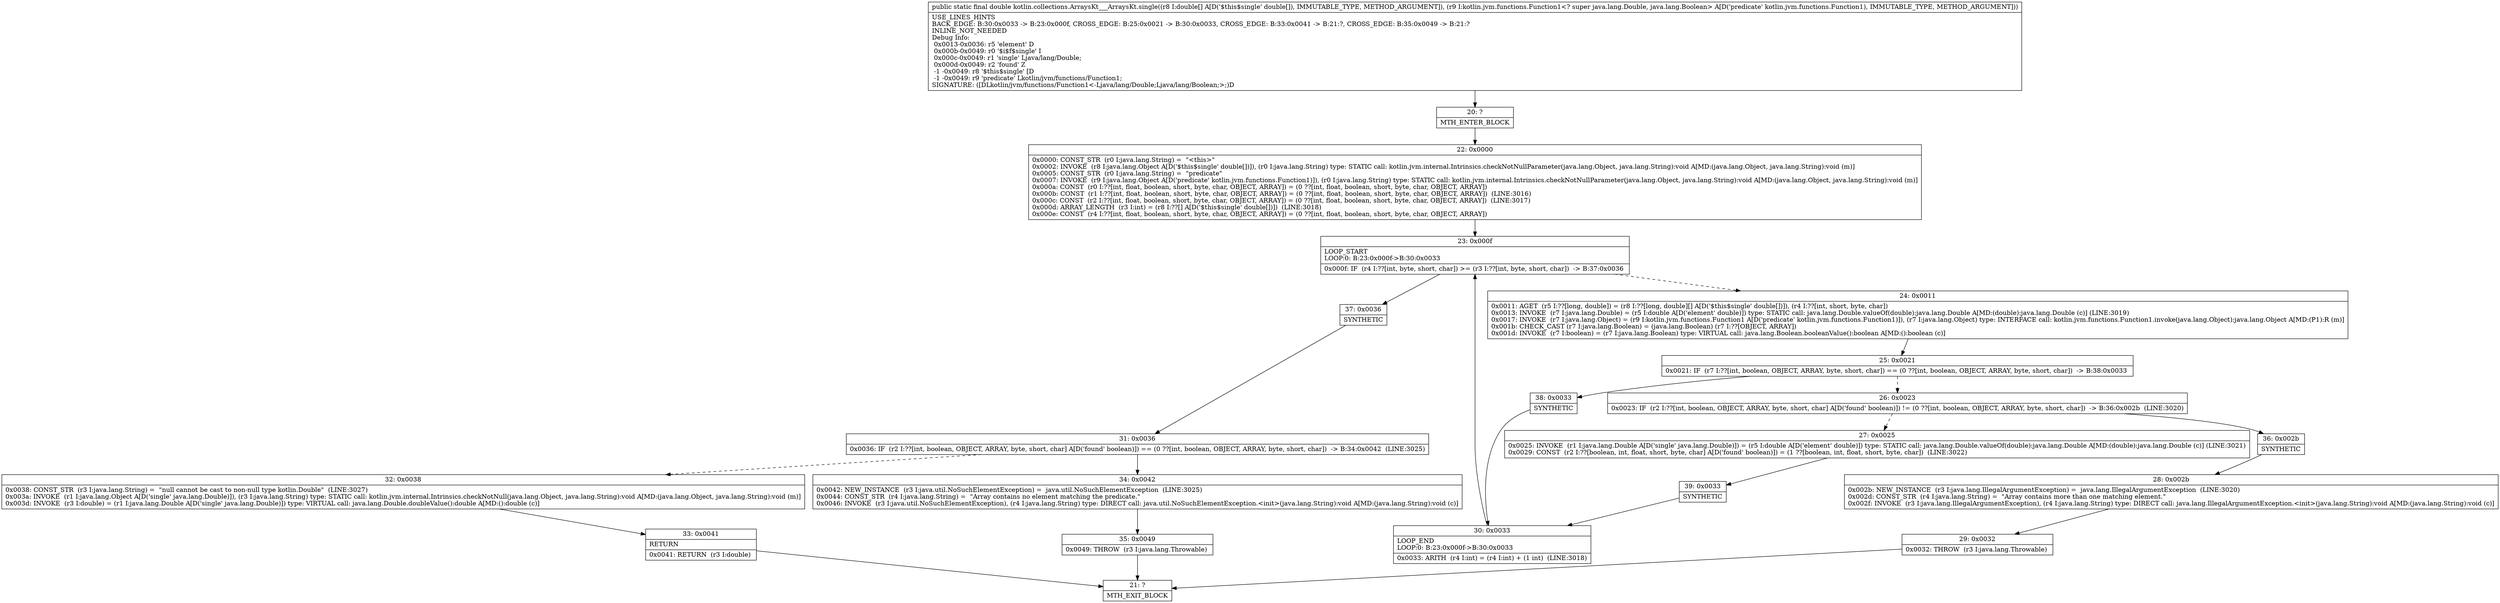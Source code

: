 digraph "CFG forkotlin.collections.ArraysKt___ArraysKt.single([DLkotlin\/jvm\/functions\/Function1;)D" {
Node_20 [shape=record,label="{20\:\ ?|MTH_ENTER_BLOCK\l}"];
Node_22 [shape=record,label="{22\:\ 0x0000|0x0000: CONST_STR  (r0 I:java.lang.String) =  \"\<this\>\" \l0x0002: INVOKE  (r8 I:java.lang.Object A[D('$this$single' double[])]), (r0 I:java.lang.String) type: STATIC call: kotlin.jvm.internal.Intrinsics.checkNotNullParameter(java.lang.Object, java.lang.String):void A[MD:(java.lang.Object, java.lang.String):void (m)]\l0x0005: CONST_STR  (r0 I:java.lang.String) =  \"predicate\" \l0x0007: INVOKE  (r9 I:java.lang.Object A[D('predicate' kotlin.jvm.functions.Function1)]), (r0 I:java.lang.String) type: STATIC call: kotlin.jvm.internal.Intrinsics.checkNotNullParameter(java.lang.Object, java.lang.String):void A[MD:(java.lang.Object, java.lang.String):void (m)]\l0x000a: CONST  (r0 I:??[int, float, boolean, short, byte, char, OBJECT, ARRAY]) = (0 ??[int, float, boolean, short, byte, char, OBJECT, ARRAY]) \l0x000b: CONST  (r1 I:??[int, float, boolean, short, byte, char, OBJECT, ARRAY]) = (0 ??[int, float, boolean, short, byte, char, OBJECT, ARRAY])  (LINE:3016)\l0x000c: CONST  (r2 I:??[int, float, boolean, short, byte, char, OBJECT, ARRAY]) = (0 ??[int, float, boolean, short, byte, char, OBJECT, ARRAY])  (LINE:3017)\l0x000d: ARRAY_LENGTH  (r3 I:int) = (r8 I:??[] A[D('$this$single' double[])])  (LINE:3018)\l0x000e: CONST  (r4 I:??[int, float, boolean, short, byte, char, OBJECT, ARRAY]) = (0 ??[int, float, boolean, short, byte, char, OBJECT, ARRAY]) \l}"];
Node_23 [shape=record,label="{23\:\ 0x000f|LOOP_START\lLOOP:0: B:23:0x000f\-\>B:30:0x0033\l|0x000f: IF  (r4 I:??[int, byte, short, char]) \>= (r3 I:??[int, byte, short, char])  \-\> B:37:0x0036 \l}"];
Node_24 [shape=record,label="{24\:\ 0x0011|0x0011: AGET  (r5 I:??[long, double]) = (r8 I:??[long, double][] A[D('$this$single' double[])]), (r4 I:??[int, short, byte, char]) \l0x0013: INVOKE  (r7 I:java.lang.Double) = (r5 I:double A[D('element' double)]) type: STATIC call: java.lang.Double.valueOf(double):java.lang.Double A[MD:(double):java.lang.Double (c)] (LINE:3019)\l0x0017: INVOKE  (r7 I:java.lang.Object) = (r9 I:kotlin.jvm.functions.Function1 A[D('predicate' kotlin.jvm.functions.Function1)]), (r7 I:java.lang.Object) type: INTERFACE call: kotlin.jvm.functions.Function1.invoke(java.lang.Object):java.lang.Object A[MD:(P1):R (m)]\l0x001b: CHECK_CAST (r7 I:java.lang.Boolean) = (java.lang.Boolean) (r7 I:??[OBJECT, ARRAY]) \l0x001d: INVOKE  (r7 I:boolean) = (r7 I:java.lang.Boolean) type: VIRTUAL call: java.lang.Boolean.booleanValue():boolean A[MD:():boolean (c)]\l}"];
Node_25 [shape=record,label="{25\:\ 0x0021|0x0021: IF  (r7 I:??[int, boolean, OBJECT, ARRAY, byte, short, char]) == (0 ??[int, boolean, OBJECT, ARRAY, byte, short, char])  \-\> B:38:0x0033 \l}"];
Node_26 [shape=record,label="{26\:\ 0x0023|0x0023: IF  (r2 I:??[int, boolean, OBJECT, ARRAY, byte, short, char] A[D('found' boolean)]) != (0 ??[int, boolean, OBJECT, ARRAY, byte, short, char])  \-\> B:36:0x002b  (LINE:3020)\l}"];
Node_27 [shape=record,label="{27\:\ 0x0025|0x0025: INVOKE  (r1 I:java.lang.Double A[D('single' java.lang.Double)]) = (r5 I:double A[D('element' double)]) type: STATIC call: java.lang.Double.valueOf(double):java.lang.Double A[MD:(double):java.lang.Double (c)] (LINE:3021)\l0x0029: CONST  (r2 I:??[boolean, int, float, short, byte, char] A[D('found' boolean)]) = (1 ??[boolean, int, float, short, byte, char])  (LINE:3022)\l}"];
Node_39 [shape=record,label="{39\:\ 0x0033|SYNTHETIC\l}"];
Node_30 [shape=record,label="{30\:\ 0x0033|LOOP_END\lLOOP:0: B:23:0x000f\-\>B:30:0x0033\l|0x0033: ARITH  (r4 I:int) = (r4 I:int) + (1 int)  (LINE:3018)\l}"];
Node_36 [shape=record,label="{36\:\ 0x002b|SYNTHETIC\l}"];
Node_28 [shape=record,label="{28\:\ 0x002b|0x002b: NEW_INSTANCE  (r3 I:java.lang.IllegalArgumentException) =  java.lang.IllegalArgumentException  (LINE:3020)\l0x002d: CONST_STR  (r4 I:java.lang.String) =  \"Array contains more than one matching element.\" \l0x002f: INVOKE  (r3 I:java.lang.IllegalArgumentException), (r4 I:java.lang.String) type: DIRECT call: java.lang.IllegalArgumentException.\<init\>(java.lang.String):void A[MD:(java.lang.String):void (c)]\l}"];
Node_29 [shape=record,label="{29\:\ 0x0032|0x0032: THROW  (r3 I:java.lang.Throwable) \l}"];
Node_21 [shape=record,label="{21\:\ ?|MTH_EXIT_BLOCK\l}"];
Node_38 [shape=record,label="{38\:\ 0x0033|SYNTHETIC\l}"];
Node_37 [shape=record,label="{37\:\ 0x0036|SYNTHETIC\l}"];
Node_31 [shape=record,label="{31\:\ 0x0036|0x0036: IF  (r2 I:??[int, boolean, OBJECT, ARRAY, byte, short, char] A[D('found' boolean)]) == (0 ??[int, boolean, OBJECT, ARRAY, byte, short, char])  \-\> B:34:0x0042  (LINE:3025)\l}"];
Node_32 [shape=record,label="{32\:\ 0x0038|0x0038: CONST_STR  (r3 I:java.lang.String) =  \"null cannot be cast to non\-null type kotlin.Double\"  (LINE:3027)\l0x003a: INVOKE  (r1 I:java.lang.Object A[D('single' java.lang.Double)]), (r3 I:java.lang.String) type: STATIC call: kotlin.jvm.internal.Intrinsics.checkNotNull(java.lang.Object, java.lang.String):void A[MD:(java.lang.Object, java.lang.String):void (m)]\l0x003d: INVOKE  (r3 I:double) = (r1 I:java.lang.Double A[D('single' java.lang.Double)]) type: VIRTUAL call: java.lang.Double.doubleValue():double A[MD:():double (c)]\l}"];
Node_33 [shape=record,label="{33\:\ 0x0041|RETURN\l|0x0041: RETURN  (r3 I:double) \l}"];
Node_34 [shape=record,label="{34\:\ 0x0042|0x0042: NEW_INSTANCE  (r3 I:java.util.NoSuchElementException) =  java.util.NoSuchElementException  (LINE:3025)\l0x0044: CONST_STR  (r4 I:java.lang.String) =  \"Array contains no element matching the predicate.\" \l0x0046: INVOKE  (r3 I:java.util.NoSuchElementException), (r4 I:java.lang.String) type: DIRECT call: java.util.NoSuchElementException.\<init\>(java.lang.String):void A[MD:(java.lang.String):void (c)]\l}"];
Node_35 [shape=record,label="{35\:\ 0x0049|0x0049: THROW  (r3 I:java.lang.Throwable) \l}"];
MethodNode[shape=record,label="{public static final double kotlin.collections.ArraysKt___ArraysKt.single((r8 I:double[] A[D('$this$single' double[]), IMMUTABLE_TYPE, METHOD_ARGUMENT]), (r9 I:kotlin.jvm.functions.Function1\<? super java.lang.Double, java.lang.Boolean\> A[D('predicate' kotlin.jvm.functions.Function1), IMMUTABLE_TYPE, METHOD_ARGUMENT]))  | USE_LINES_HINTS\lBACK_EDGE: B:30:0x0033 \-\> B:23:0x000f, CROSS_EDGE: B:25:0x0021 \-\> B:30:0x0033, CROSS_EDGE: B:33:0x0041 \-\> B:21:?, CROSS_EDGE: B:35:0x0049 \-\> B:21:?\lINLINE_NOT_NEEDED\lDebug Info:\l  0x0013\-0x0036: r5 'element' D\l  0x000b\-0x0049: r0 '$i$f$single' I\l  0x000c\-0x0049: r1 'single' Ljava\/lang\/Double;\l  0x000d\-0x0049: r2 'found' Z\l  \-1 \-0x0049: r8 '$this$single' [D\l  \-1 \-0x0049: r9 'predicate' Lkotlin\/jvm\/functions\/Function1;\lSIGNATURE: ([DLkotlin\/jvm\/functions\/Function1\<\-Ljava\/lang\/Double;Ljava\/lang\/Boolean;\>;)D\l}"];
MethodNode -> Node_20;Node_20 -> Node_22;
Node_22 -> Node_23;
Node_23 -> Node_24[style=dashed];
Node_23 -> Node_37;
Node_24 -> Node_25;
Node_25 -> Node_26[style=dashed];
Node_25 -> Node_38;
Node_26 -> Node_27[style=dashed];
Node_26 -> Node_36;
Node_27 -> Node_39;
Node_39 -> Node_30;
Node_30 -> Node_23;
Node_36 -> Node_28;
Node_28 -> Node_29;
Node_29 -> Node_21;
Node_38 -> Node_30;
Node_37 -> Node_31;
Node_31 -> Node_32[style=dashed];
Node_31 -> Node_34;
Node_32 -> Node_33;
Node_33 -> Node_21;
Node_34 -> Node_35;
Node_35 -> Node_21;
}


